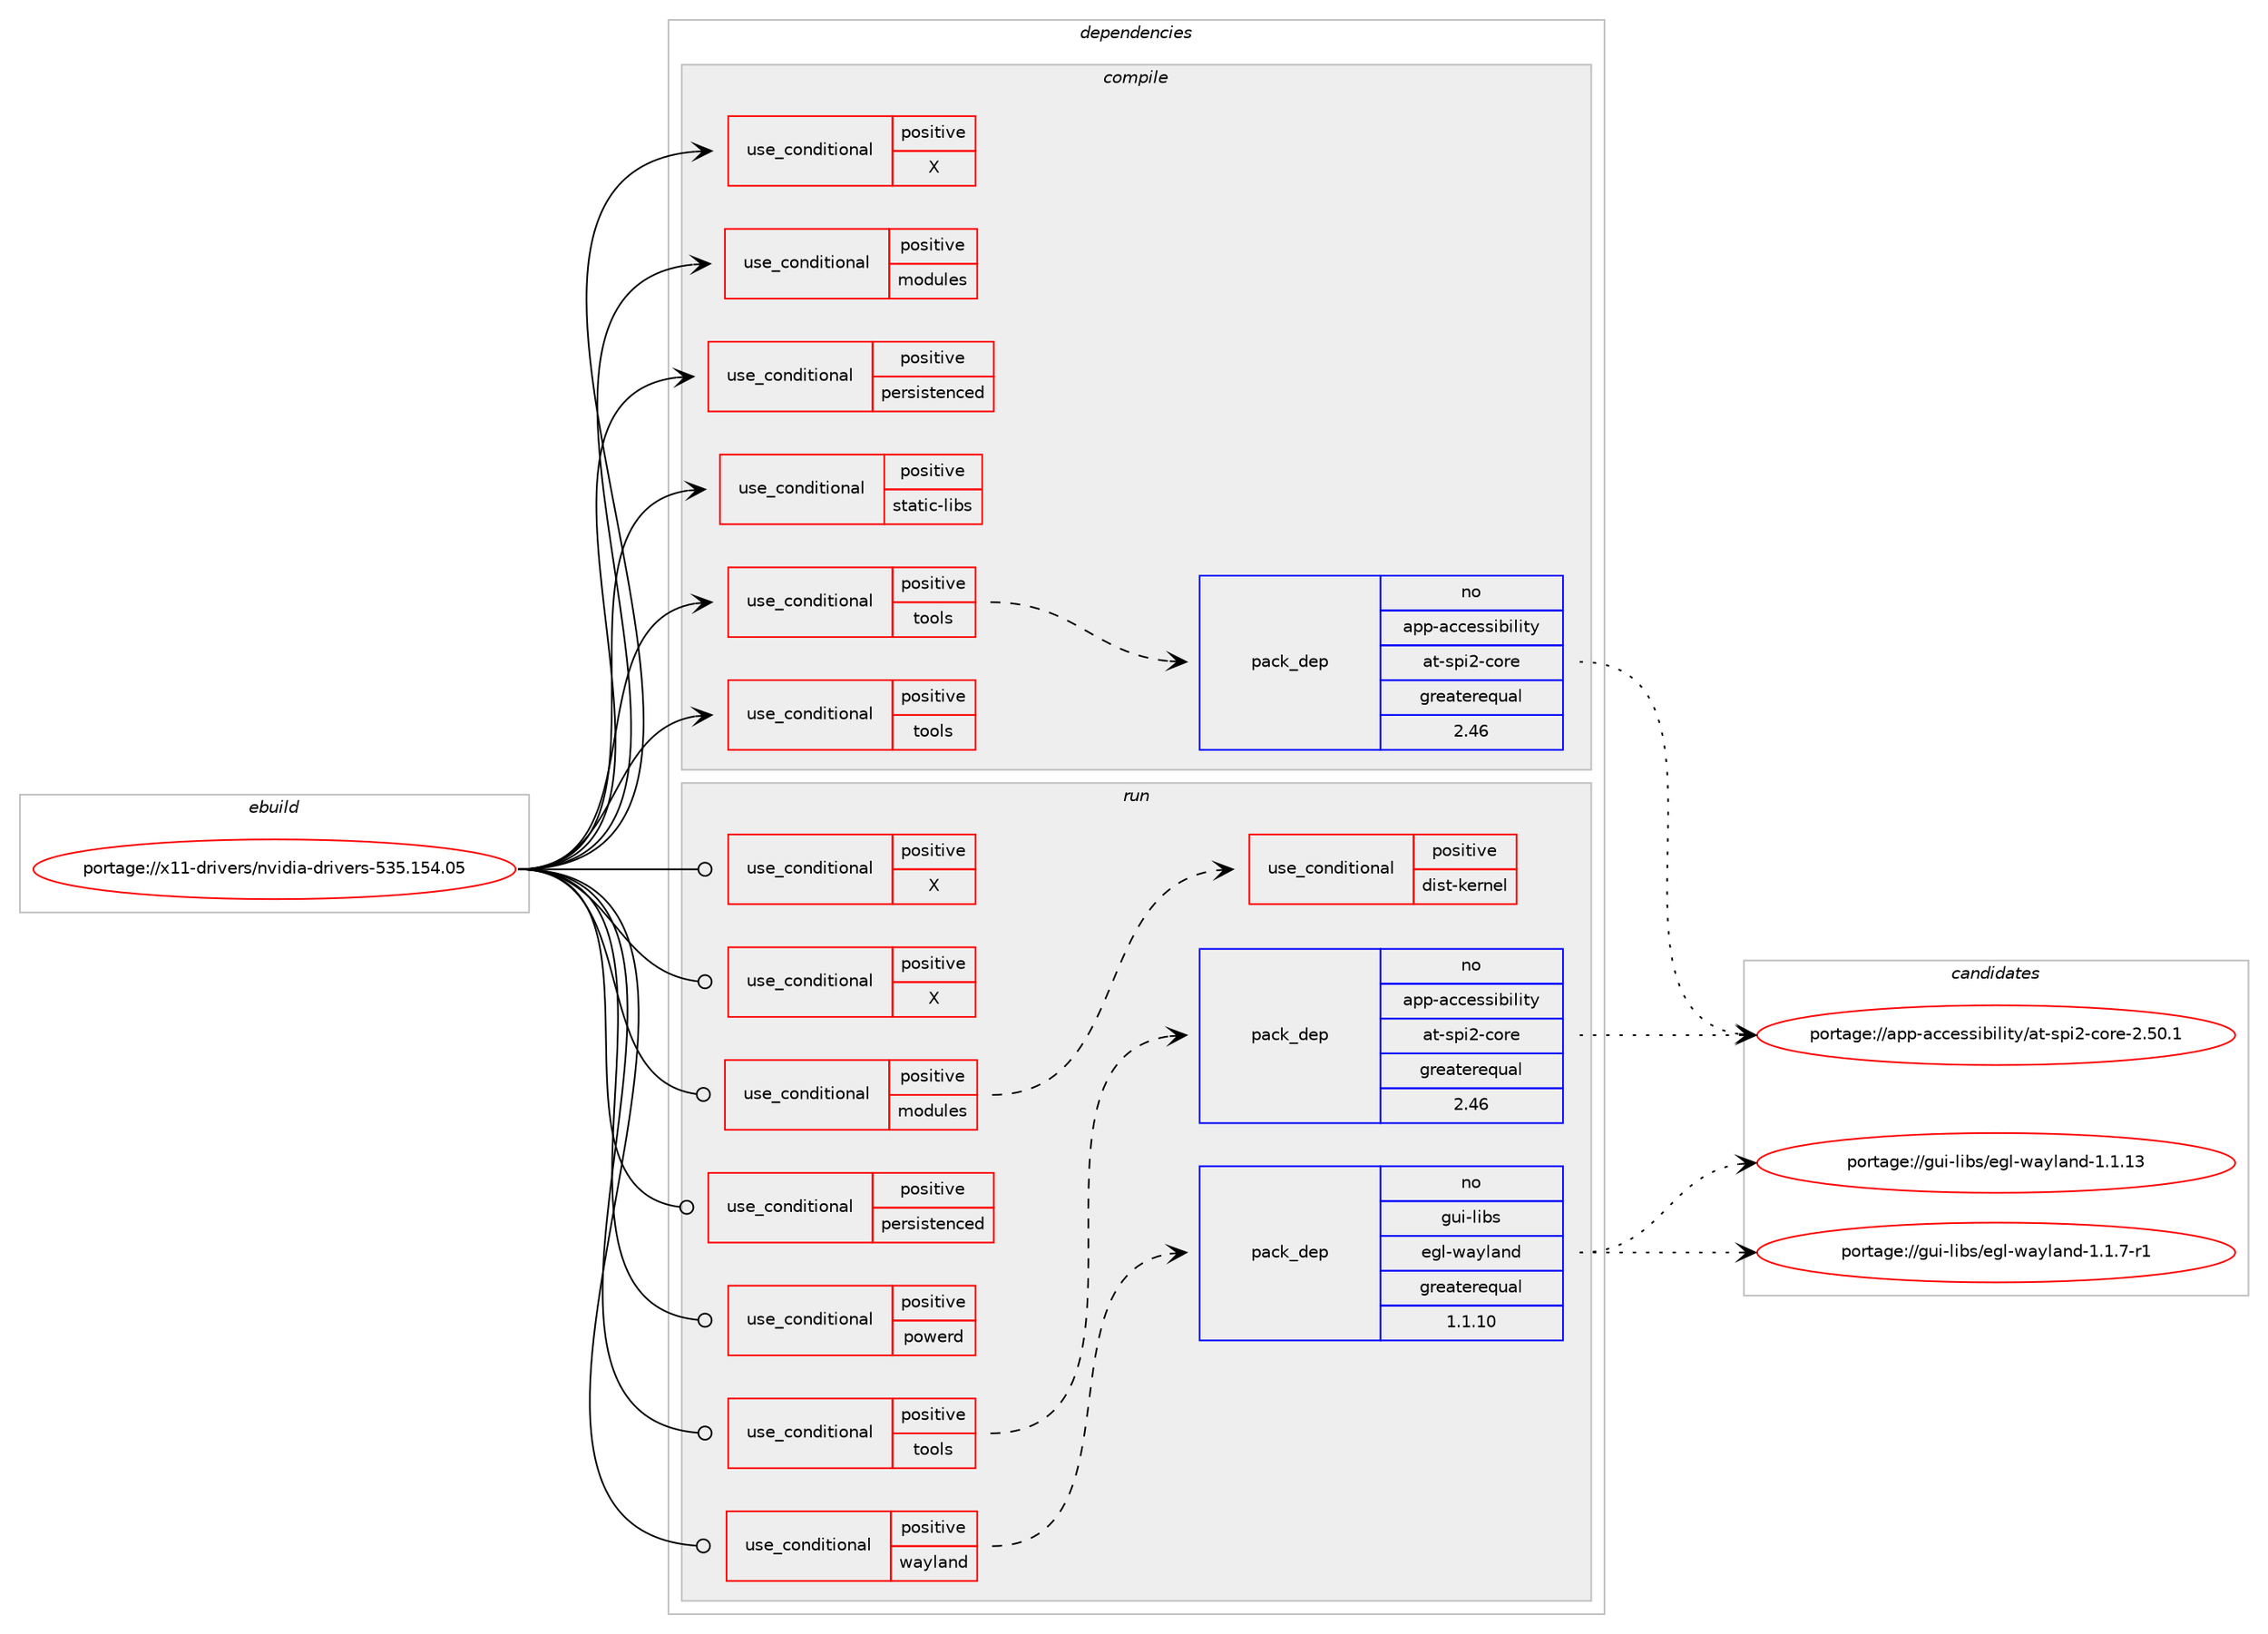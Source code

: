 digraph prolog {

# *************
# Graph options
# *************

newrank=true;
concentrate=true;
compound=true;
graph [rankdir=LR,fontname=Helvetica,fontsize=10,ranksep=1.5];#, ranksep=2.5, nodesep=0.2];
edge  [arrowhead=vee];
node  [fontname=Helvetica,fontsize=10];

# **********
# The ebuild
# **********

subgraph cluster_leftcol {
color=gray;
rank=same;
label=<<i>ebuild</i>>;
id [label="portage://x11-drivers/nvidia-drivers-535.154.05", color=red, width=4, href="../x11-drivers/nvidia-drivers-535.154.05.svg"];
}

# ****************
# The dependencies
# ****************

subgraph cluster_midcol {
color=gray;
label=<<i>dependencies</i>>;
subgraph cluster_compile {
fillcolor="#eeeeee";
style=filled;
label=<<i>compile</i>>;
subgraph cond6574 {
dependency9550 [label=<<TABLE BORDER="0" CELLBORDER="1" CELLSPACING="0" CELLPADDING="4"><TR><TD ROWSPAN="3" CELLPADDING="10">use_conditional</TD></TR><TR><TD>positive</TD></TR><TR><TD>X</TD></TR></TABLE>>, shape=none, color=red];
# *** BEGIN UNKNOWN DEPENDENCY TYPE (TODO) ***
# dependency9550 -> package_dependency(portage://x11-drivers/nvidia-drivers-535.154.05,install,no,x11-libs,libpciaccess,none,[,,],[],[])
# *** END UNKNOWN DEPENDENCY TYPE (TODO) ***

}
id:e -> dependency9550:w [weight=20,style="solid",arrowhead="vee"];
subgraph cond6575 {
dependency9551 [label=<<TABLE BORDER="0" CELLBORDER="1" CELLSPACING="0" CELLPADDING="4"><TR><TD ROWSPAN="3" CELLPADDING="10">use_conditional</TD></TR><TR><TD>positive</TD></TR><TR><TD>modules</TD></TR></TABLE>>, shape=none, color=red];
# *** BEGIN UNKNOWN DEPENDENCY TYPE (TODO) ***
# dependency9551 -> package_dependency(portage://x11-drivers/nvidia-drivers-535.154.05,install,no,virtual,linux-sources,none,[,,],[],[])
# *** END UNKNOWN DEPENDENCY TYPE (TODO) ***

}
id:e -> dependency9551:w [weight=20,style="solid",arrowhead="vee"];
subgraph cond6576 {
dependency9552 [label=<<TABLE BORDER="0" CELLBORDER="1" CELLSPACING="0" CELLPADDING="4"><TR><TD ROWSPAN="3" CELLPADDING="10">use_conditional</TD></TR><TR><TD>positive</TD></TR><TR><TD>persistenced</TD></TR></TABLE>>, shape=none, color=red];
# *** BEGIN UNKNOWN DEPENDENCY TYPE (TODO) ***
# dependency9552 -> package_dependency(portage://x11-drivers/nvidia-drivers-535.154.05,install,no,acct-user,nvpd,none,[,,],[],[])
# *** END UNKNOWN DEPENDENCY TYPE (TODO) ***

# *** BEGIN UNKNOWN DEPENDENCY TYPE (TODO) ***
# dependency9552 -> package_dependency(portage://x11-drivers/nvidia-drivers-535.154.05,install,no,net-libs,libtirpc,none,[,,],any_same_slot,[])
# *** END UNKNOWN DEPENDENCY TYPE (TODO) ***

}
id:e -> dependency9552:w [weight=20,style="solid",arrowhead="vee"];
subgraph cond6577 {
dependency9553 [label=<<TABLE BORDER="0" CELLBORDER="1" CELLSPACING="0" CELLPADDING="4"><TR><TD ROWSPAN="3" CELLPADDING="10">use_conditional</TD></TR><TR><TD>positive</TD></TR><TR><TD>static-libs</TD></TR></TABLE>>, shape=none, color=red];
# *** BEGIN UNKNOWN DEPENDENCY TYPE (TODO) ***
# dependency9553 -> package_dependency(portage://x11-drivers/nvidia-drivers-535.154.05,install,no,x11-base,xorg-proto,none,[,,],[],[])
# *** END UNKNOWN DEPENDENCY TYPE (TODO) ***

# *** BEGIN UNKNOWN DEPENDENCY TYPE (TODO) ***
# dependency9553 -> package_dependency(portage://x11-drivers/nvidia-drivers-535.154.05,install,no,x11-libs,libX11,none,[,,],[],[])
# *** END UNKNOWN DEPENDENCY TYPE (TODO) ***

# *** BEGIN UNKNOWN DEPENDENCY TYPE (TODO) ***
# dependency9553 -> package_dependency(portage://x11-drivers/nvidia-drivers-535.154.05,install,no,x11-libs,libXext,none,[,,],[],[])
# *** END UNKNOWN DEPENDENCY TYPE (TODO) ***

}
id:e -> dependency9553:w [weight=20,style="solid",arrowhead="vee"];
subgraph cond6578 {
dependency9554 [label=<<TABLE BORDER="0" CELLBORDER="1" CELLSPACING="0" CELLPADDING="4"><TR><TD ROWSPAN="3" CELLPADDING="10">use_conditional</TD></TR><TR><TD>positive</TD></TR><TR><TD>tools</TD></TR></TABLE>>, shape=none, color=red];
subgraph pack2814 {
dependency9555 [label=<<TABLE BORDER="0" CELLBORDER="1" CELLSPACING="0" CELLPADDING="4" WIDTH="220"><TR><TD ROWSPAN="6" CELLPADDING="30">pack_dep</TD></TR><TR><TD WIDTH="110">no</TD></TR><TR><TD>app-accessibility</TD></TR><TR><TD>at-spi2-core</TD></TR><TR><TD>greaterequal</TD></TR><TR><TD>2.46</TD></TR></TABLE>>, shape=none, color=blue];
}
dependency9554:e -> dependency9555:w [weight=20,style="dashed",arrowhead="vee"];
# *** BEGIN UNKNOWN DEPENDENCY TYPE (TODO) ***
# dependency9554 -> package_dependency(portage://x11-drivers/nvidia-drivers-535.154.05,install,no,dev-libs,glib,none,[,,],[slot(2)],[])
# *** END UNKNOWN DEPENDENCY TYPE (TODO) ***

# *** BEGIN UNKNOWN DEPENDENCY TYPE (TODO) ***
# dependency9554 -> package_dependency(portage://x11-drivers/nvidia-drivers-535.154.05,install,no,dev-libs,jansson,none,[,,],any_same_slot,[])
# *** END UNKNOWN DEPENDENCY TYPE (TODO) ***

# *** BEGIN UNKNOWN DEPENDENCY TYPE (TODO) ***
# dependency9554 -> package_dependency(portage://x11-drivers/nvidia-drivers-535.154.05,install,no,media-libs,harfbuzz,none,[,,],any_same_slot,[])
# *** END UNKNOWN DEPENDENCY TYPE (TODO) ***

# *** BEGIN UNKNOWN DEPENDENCY TYPE (TODO) ***
# dependency9554 -> package_dependency(portage://x11-drivers/nvidia-drivers-535.154.05,install,no,x11-libs,cairo,none,[,,],[],[])
# *** END UNKNOWN DEPENDENCY TYPE (TODO) ***

# *** BEGIN UNKNOWN DEPENDENCY TYPE (TODO) ***
# dependency9554 -> package_dependency(portage://x11-drivers/nvidia-drivers-535.154.05,install,no,x11-libs,gdk-pixbuf,none,[,,],[slot(2)],[])
# *** END UNKNOWN DEPENDENCY TYPE (TODO) ***

# *** BEGIN UNKNOWN DEPENDENCY TYPE (TODO) ***
# dependency9554 -> package_dependency(portage://x11-drivers/nvidia-drivers-535.154.05,install,no,x11-libs,gtk+,none,[,,],[slot(3)],[use(enable(X),none)])
# *** END UNKNOWN DEPENDENCY TYPE (TODO) ***

# *** BEGIN UNKNOWN DEPENDENCY TYPE (TODO) ***
# dependency9554 -> package_dependency(portage://x11-drivers/nvidia-drivers-535.154.05,install,no,x11-libs,libX11,none,[,,],[],[])
# *** END UNKNOWN DEPENDENCY TYPE (TODO) ***

# *** BEGIN UNKNOWN DEPENDENCY TYPE (TODO) ***
# dependency9554 -> package_dependency(portage://x11-drivers/nvidia-drivers-535.154.05,install,no,x11-libs,libXext,none,[,,],[],[])
# *** END UNKNOWN DEPENDENCY TYPE (TODO) ***

# *** BEGIN UNKNOWN DEPENDENCY TYPE (TODO) ***
# dependency9554 -> package_dependency(portage://x11-drivers/nvidia-drivers-535.154.05,install,no,x11-libs,libXxf86vm,none,[,,],[],[])
# *** END UNKNOWN DEPENDENCY TYPE (TODO) ***

# *** BEGIN UNKNOWN DEPENDENCY TYPE (TODO) ***
# dependency9554 -> package_dependency(portage://x11-drivers/nvidia-drivers-535.154.05,install,no,x11-libs,pango,none,[,,],[],[])
# *** END UNKNOWN DEPENDENCY TYPE (TODO) ***

}
id:e -> dependency9554:w [weight=20,style="solid",arrowhead="vee"];
subgraph cond6579 {
dependency9556 [label=<<TABLE BORDER="0" CELLBORDER="1" CELLSPACING="0" CELLPADDING="4"><TR><TD ROWSPAN="3" CELLPADDING="10">use_conditional</TD></TR><TR><TD>positive</TD></TR><TR><TD>tools</TD></TR></TABLE>>, shape=none, color=red];
# *** BEGIN UNKNOWN DEPENDENCY TYPE (TODO) ***
# dependency9556 -> package_dependency(portage://x11-drivers/nvidia-drivers-535.154.05,install,no,media-libs,libglvnd,none,[,,],[],[])
# *** END UNKNOWN DEPENDENCY TYPE (TODO) ***

# *** BEGIN UNKNOWN DEPENDENCY TYPE (TODO) ***
# dependency9556 -> package_dependency(portage://x11-drivers/nvidia-drivers-535.154.05,install,no,sys-apps,dbus,none,[,,],[],[])
# *** END UNKNOWN DEPENDENCY TYPE (TODO) ***

# *** BEGIN UNKNOWN DEPENDENCY TYPE (TODO) ***
# dependency9556 -> package_dependency(portage://x11-drivers/nvidia-drivers-535.154.05,install,no,x11-base,xorg-proto,none,[,,],[],[])
# *** END UNKNOWN DEPENDENCY TYPE (TODO) ***

# *** BEGIN UNKNOWN DEPENDENCY TYPE (TODO) ***
# dependency9556 -> package_dependency(portage://x11-drivers/nvidia-drivers-535.154.05,install,no,x11-libs,libXrandr,none,[,,],[],[])
# *** END UNKNOWN DEPENDENCY TYPE (TODO) ***

# *** BEGIN UNKNOWN DEPENDENCY TYPE (TODO) ***
# dependency9556 -> package_dependency(portage://x11-drivers/nvidia-drivers-535.154.05,install,no,x11-libs,libXv,none,[,,],[],[])
# *** END UNKNOWN DEPENDENCY TYPE (TODO) ***

# *** BEGIN UNKNOWN DEPENDENCY TYPE (TODO) ***
# dependency9556 -> package_dependency(portage://x11-drivers/nvidia-drivers-535.154.05,install,no,x11-libs,libvdpau,none,[,,],[],[])
# *** END UNKNOWN DEPENDENCY TYPE (TODO) ***

}
id:e -> dependency9556:w [weight=20,style="solid",arrowhead="vee"];
# *** BEGIN UNKNOWN DEPENDENCY TYPE (TODO) ***
# id -> package_dependency(portage://x11-drivers/nvidia-drivers-535.154.05,install,no,acct-group,video,none,[,,],[],[])
# *** END UNKNOWN DEPENDENCY TYPE (TODO) ***

}
subgraph cluster_compileandrun {
fillcolor="#eeeeee";
style=filled;
label=<<i>compile and run</i>>;
}
subgraph cluster_run {
fillcolor="#eeeeee";
style=filled;
label=<<i>run</i>>;
subgraph cond6580 {
dependency9557 [label=<<TABLE BORDER="0" CELLBORDER="1" CELLSPACING="0" CELLPADDING="4"><TR><TD ROWSPAN="3" CELLPADDING="10">use_conditional</TD></TR><TR><TD>positive</TD></TR><TR><TD>X</TD></TR></TABLE>>, shape=none, color=red];
# *** BEGIN UNKNOWN DEPENDENCY TYPE (TODO) ***
# dependency9557 -> package_dependency(portage://x11-drivers/nvidia-drivers-535.154.05,run,no,media-libs,libglvnd,none,[,,],[],[use(enable(X),none),use(optenable(abi_x86_32),negative)])
# *** END UNKNOWN DEPENDENCY TYPE (TODO) ***

# *** BEGIN UNKNOWN DEPENDENCY TYPE (TODO) ***
# dependency9557 -> package_dependency(portage://x11-drivers/nvidia-drivers-535.154.05,run,no,x11-libs,libX11,none,[,,],[],[use(optenable(abi_x86_32),negative)])
# *** END UNKNOWN DEPENDENCY TYPE (TODO) ***

# *** BEGIN UNKNOWN DEPENDENCY TYPE (TODO) ***
# dependency9557 -> package_dependency(portage://x11-drivers/nvidia-drivers-535.154.05,run,no,x11-libs,libXext,none,[,,],[],[use(optenable(abi_x86_32),negative)])
# *** END UNKNOWN DEPENDENCY TYPE (TODO) ***

}
id:e -> dependency9557:w [weight=20,style="solid",arrowhead="odot"];
subgraph cond6581 {
dependency9558 [label=<<TABLE BORDER="0" CELLBORDER="1" CELLSPACING="0" CELLPADDING="4"><TR><TD ROWSPAN="3" CELLPADDING="10">use_conditional</TD></TR><TR><TD>positive</TD></TR><TR><TD>X</TD></TR></TABLE>>, shape=none, color=red];
# *** BEGIN UNKNOWN DEPENDENCY TYPE (TODO) ***
# dependency9558 -> package_dependency(portage://x11-drivers/nvidia-drivers-535.154.05,run,no,x11-libs,libpciaccess,none,[,,],[],[])
# *** END UNKNOWN DEPENDENCY TYPE (TODO) ***

}
id:e -> dependency9558:w [weight=20,style="solid",arrowhead="odot"];
subgraph cond6582 {
dependency9559 [label=<<TABLE BORDER="0" CELLBORDER="1" CELLSPACING="0" CELLPADDING="4"><TR><TD ROWSPAN="3" CELLPADDING="10">use_conditional</TD></TR><TR><TD>positive</TD></TR><TR><TD>modules</TD></TR></TABLE>>, shape=none, color=red];
# *** BEGIN UNKNOWN DEPENDENCY TYPE (TODO) ***
# dependency9559 -> package_dependency(portage://x11-drivers/nvidia-drivers-535.154.05,run,no,sys-apps,kmod,none,[,,],[],[use(enable(tools),none)])
# *** END UNKNOWN DEPENDENCY TYPE (TODO) ***

subgraph cond6583 {
dependency9560 [label=<<TABLE BORDER="0" CELLBORDER="1" CELLSPACING="0" CELLPADDING="4"><TR><TD ROWSPAN="3" CELLPADDING="10">use_conditional</TD></TR><TR><TD>positive</TD></TR><TR><TD>dist-kernel</TD></TR></TABLE>>, shape=none, color=red];
# *** BEGIN UNKNOWN DEPENDENCY TYPE (TODO) ***
# dependency9560 -> package_dependency(portage://x11-drivers/nvidia-drivers-535.154.05,run,no,virtual,dist-kernel,none,[,,],any_same_slot,[])
# *** END UNKNOWN DEPENDENCY TYPE (TODO) ***

}
dependency9559:e -> dependency9560:w [weight=20,style="dashed",arrowhead="vee"];
}
id:e -> dependency9559:w [weight=20,style="solid",arrowhead="odot"];
subgraph cond6584 {
dependency9561 [label=<<TABLE BORDER="0" CELLBORDER="1" CELLSPACING="0" CELLPADDING="4"><TR><TD ROWSPAN="3" CELLPADDING="10">use_conditional</TD></TR><TR><TD>positive</TD></TR><TR><TD>persistenced</TD></TR></TABLE>>, shape=none, color=red];
# *** BEGIN UNKNOWN DEPENDENCY TYPE (TODO) ***
# dependency9561 -> package_dependency(portage://x11-drivers/nvidia-drivers-535.154.05,run,no,acct-user,nvpd,none,[,,],[],[])
# *** END UNKNOWN DEPENDENCY TYPE (TODO) ***

# *** BEGIN UNKNOWN DEPENDENCY TYPE (TODO) ***
# dependency9561 -> package_dependency(portage://x11-drivers/nvidia-drivers-535.154.05,run,no,net-libs,libtirpc,none,[,,],any_same_slot,[])
# *** END UNKNOWN DEPENDENCY TYPE (TODO) ***

}
id:e -> dependency9561:w [weight=20,style="solid",arrowhead="odot"];
subgraph cond6585 {
dependency9562 [label=<<TABLE BORDER="0" CELLBORDER="1" CELLSPACING="0" CELLPADDING="4"><TR><TD ROWSPAN="3" CELLPADDING="10">use_conditional</TD></TR><TR><TD>positive</TD></TR><TR><TD>powerd</TD></TR></TABLE>>, shape=none, color=red];
# *** BEGIN UNKNOWN DEPENDENCY TYPE (TODO) ***
# dependency9562 -> package_dependency(portage://x11-drivers/nvidia-drivers-535.154.05,run,no,sys-apps,dbus,none,[,,],[],[use(optenable(abi_x86_32),negative)])
# *** END UNKNOWN DEPENDENCY TYPE (TODO) ***

}
id:e -> dependency9562:w [weight=20,style="solid",arrowhead="odot"];
subgraph cond6586 {
dependency9563 [label=<<TABLE BORDER="0" CELLBORDER="1" CELLSPACING="0" CELLPADDING="4"><TR><TD ROWSPAN="3" CELLPADDING="10">use_conditional</TD></TR><TR><TD>positive</TD></TR><TR><TD>tools</TD></TR></TABLE>>, shape=none, color=red];
subgraph pack2815 {
dependency9564 [label=<<TABLE BORDER="0" CELLBORDER="1" CELLSPACING="0" CELLPADDING="4" WIDTH="220"><TR><TD ROWSPAN="6" CELLPADDING="30">pack_dep</TD></TR><TR><TD WIDTH="110">no</TD></TR><TR><TD>app-accessibility</TD></TR><TR><TD>at-spi2-core</TD></TR><TR><TD>greaterequal</TD></TR><TR><TD>2.46</TD></TR></TABLE>>, shape=none, color=blue];
}
dependency9563:e -> dependency9564:w [weight=20,style="dashed",arrowhead="vee"];
# *** BEGIN UNKNOWN DEPENDENCY TYPE (TODO) ***
# dependency9563 -> package_dependency(portage://x11-drivers/nvidia-drivers-535.154.05,run,no,dev-libs,glib,none,[,,],[slot(2)],[])
# *** END UNKNOWN DEPENDENCY TYPE (TODO) ***

# *** BEGIN UNKNOWN DEPENDENCY TYPE (TODO) ***
# dependency9563 -> package_dependency(portage://x11-drivers/nvidia-drivers-535.154.05,run,no,dev-libs,jansson,none,[,,],any_same_slot,[])
# *** END UNKNOWN DEPENDENCY TYPE (TODO) ***

# *** BEGIN UNKNOWN DEPENDENCY TYPE (TODO) ***
# dependency9563 -> package_dependency(portage://x11-drivers/nvidia-drivers-535.154.05,run,no,media-libs,harfbuzz,none,[,,],any_same_slot,[])
# *** END UNKNOWN DEPENDENCY TYPE (TODO) ***

# *** BEGIN UNKNOWN DEPENDENCY TYPE (TODO) ***
# dependency9563 -> package_dependency(portage://x11-drivers/nvidia-drivers-535.154.05,run,no,x11-libs,cairo,none,[,,],[],[])
# *** END UNKNOWN DEPENDENCY TYPE (TODO) ***

# *** BEGIN UNKNOWN DEPENDENCY TYPE (TODO) ***
# dependency9563 -> package_dependency(portage://x11-drivers/nvidia-drivers-535.154.05,run,no,x11-libs,gdk-pixbuf,none,[,,],[slot(2)],[])
# *** END UNKNOWN DEPENDENCY TYPE (TODO) ***

# *** BEGIN UNKNOWN DEPENDENCY TYPE (TODO) ***
# dependency9563 -> package_dependency(portage://x11-drivers/nvidia-drivers-535.154.05,run,no,x11-libs,gtk+,none,[,,],[slot(3)],[use(enable(X),none)])
# *** END UNKNOWN DEPENDENCY TYPE (TODO) ***

# *** BEGIN UNKNOWN DEPENDENCY TYPE (TODO) ***
# dependency9563 -> package_dependency(portage://x11-drivers/nvidia-drivers-535.154.05,run,no,x11-libs,libX11,none,[,,],[],[])
# *** END UNKNOWN DEPENDENCY TYPE (TODO) ***

# *** BEGIN UNKNOWN DEPENDENCY TYPE (TODO) ***
# dependency9563 -> package_dependency(portage://x11-drivers/nvidia-drivers-535.154.05,run,no,x11-libs,libXext,none,[,,],[],[])
# *** END UNKNOWN DEPENDENCY TYPE (TODO) ***

# *** BEGIN UNKNOWN DEPENDENCY TYPE (TODO) ***
# dependency9563 -> package_dependency(portage://x11-drivers/nvidia-drivers-535.154.05,run,no,x11-libs,libXxf86vm,none,[,,],[],[])
# *** END UNKNOWN DEPENDENCY TYPE (TODO) ***

# *** BEGIN UNKNOWN DEPENDENCY TYPE (TODO) ***
# dependency9563 -> package_dependency(portage://x11-drivers/nvidia-drivers-535.154.05,run,no,x11-libs,pango,none,[,,],[],[])
# *** END UNKNOWN DEPENDENCY TYPE (TODO) ***

}
id:e -> dependency9563:w [weight=20,style="solid",arrowhead="odot"];
subgraph cond6587 {
dependency9565 [label=<<TABLE BORDER="0" CELLBORDER="1" CELLSPACING="0" CELLPADDING="4"><TR><TD ROWSPAN="3" CELLPADDING="10">use_conditional</TD></TR><TR><TD>positive</TD></TR><TR><TD>wayland</TD></TR></TABLE>>, shape=none, color=red];
# *** BEGIN UNKNOWN DEPENDENCY TYPE (TODO) ***
# dependency9565 -> package_dependency(portage://x11-drivers/nvidia-drivers-535.154.05,run,no,gui-libs,egl-gbm,none,[,,],[],[])
# *** END UNKNOWN DEPENDENCY TYPE (TODO) ***

subgraph pack2816 {
dependency9566 [label=<<TABLE BORDER="0" CELLBORDER="1" CELLSPACING="0" CELLPADDING="4" WIDTH="220"><TR><TD ROWSPAN="6" CELLPADDING="30">pack_dep</TD></TR><TR><TD WIDTH="110">no</TD></TR><TR><TD>gui-libs</TD></TR><TR><TD>egl-wayland</TD></TR><TR><TD>greaterequal</TD></TR><TR><TD>1.1.10</TD></TR></TABLE>>, shape=none, color=blue];
}
dependency9565:e -> dependency9566:w [weight=20,style="dashed",arrowhead="vee"];
# *** BEGIN UNKNOWN DEPENDENCY TYPE (TODO) ***
# dependency9565 -> package_dependency(portage://x11-drivers/nvidia-drivers-535.154.05,run,no,media-libs,libglvnd,none,[,,],[],[])
# *** END UNKNOWN DEPENDENCY TYPE (TODO) ***

}
id:e -> dependency9565:w [weight=20,style="solid",arrowhead="odot"];
# *** BEGIN UNKNOWN DEPENDENCY TYPE (TODO) ***
# id -> package_dependency(portage://x11-drivers/nvidia-drivers-535.154.05,run,no,acct-group,video,none,[,,],[],[])
# *** END UNKNOWN DEPENDENCY TYPE (TODO) ***

# *** BEGIN UNKNOWN DEPENDENCY TYPE (TODO) ***
# id -> package_dependency(portage://x11-drivers/nvidia-drivers-535.154.05,run,no,dev-libs,openssl,none,[,,],[slot(0),subslot(3)],[])
# *** END UNKNOWN DEPENDENCY TYPE (TODO) ***

# *** BEGIN UNKNOWN DEPENDENCY TYPE (TODO) ***
# id -> package_dependency(portage://x11-drivers/nvidia-drivers-535.154.05,run,no,sys-libs,glibc,none,[,,],[],[])
# *** END UNKNOWN DEPENDENCY TYPE (TODO) ***

}
}

# **************
# The candidates
# **************

subgraph cluster_choices {
rank=same;
color=gray;
label=<<i>candidates</i>>;

subgraph choice2814 {
color=black;
nodesep=1;
choice97112112459799991011151151059810510810511612147971164511511210550459911111410145504653484649 [label="portage://app-accessibility/at-spi2-core-2.50.1", color=red, width=4,href="../app-accessibility/at-spi2-core-2.50.1.svg"];
dependency9555:e -> choice97112112459799991011151151059810510810511612147971164511511210550459911111410145504653484649:w [style=dotted,weight="100"];
}
subgraph choice2815 {
color=black;
nodesep=1;
choice97112112459799991011151151059810510810511612147971164511511210550459911111410145504653484649 [label="portage://app-accessibility/at-spi2-core-2.50.1", color=red, width=4,href="../app-accessibility/at-spi2-core-2.50.1.svg"];
dependency9564:e -> choice97112112459799991011151151059810510810511612147971164511511210550459911111410145504653484649:w [style=dotted,weight="100"];
}
subgraph choice2816 {
color=black;
nodesep=1;
choice10311710545108105981154710110310845119971211089711010045494649464951 [label="portage://gui-libs/egl-wayland-1.1.13", color=red, width=4,href="../gui-libs/egl-wayland-1.1.13.svg"];
choice1031171054510810598115471011031084511997121108971101004549464946554511449 [label="portage://gui-libs/egl-wayland-1.1.7-r1", color=red, width=4,href="../gui-libs/egl-wayland-1.1.7-r1.svg"];
dependency9566:e -> choice10311710545108105981154710110310845119971211089711010045494649464951:w [style=dotted,weight="100"];
dependency9566:e -> choice1031171054510810598115471011031084511997121108971101004549464946554511449:w [style=dotted,weight="100"];
}
}

}
